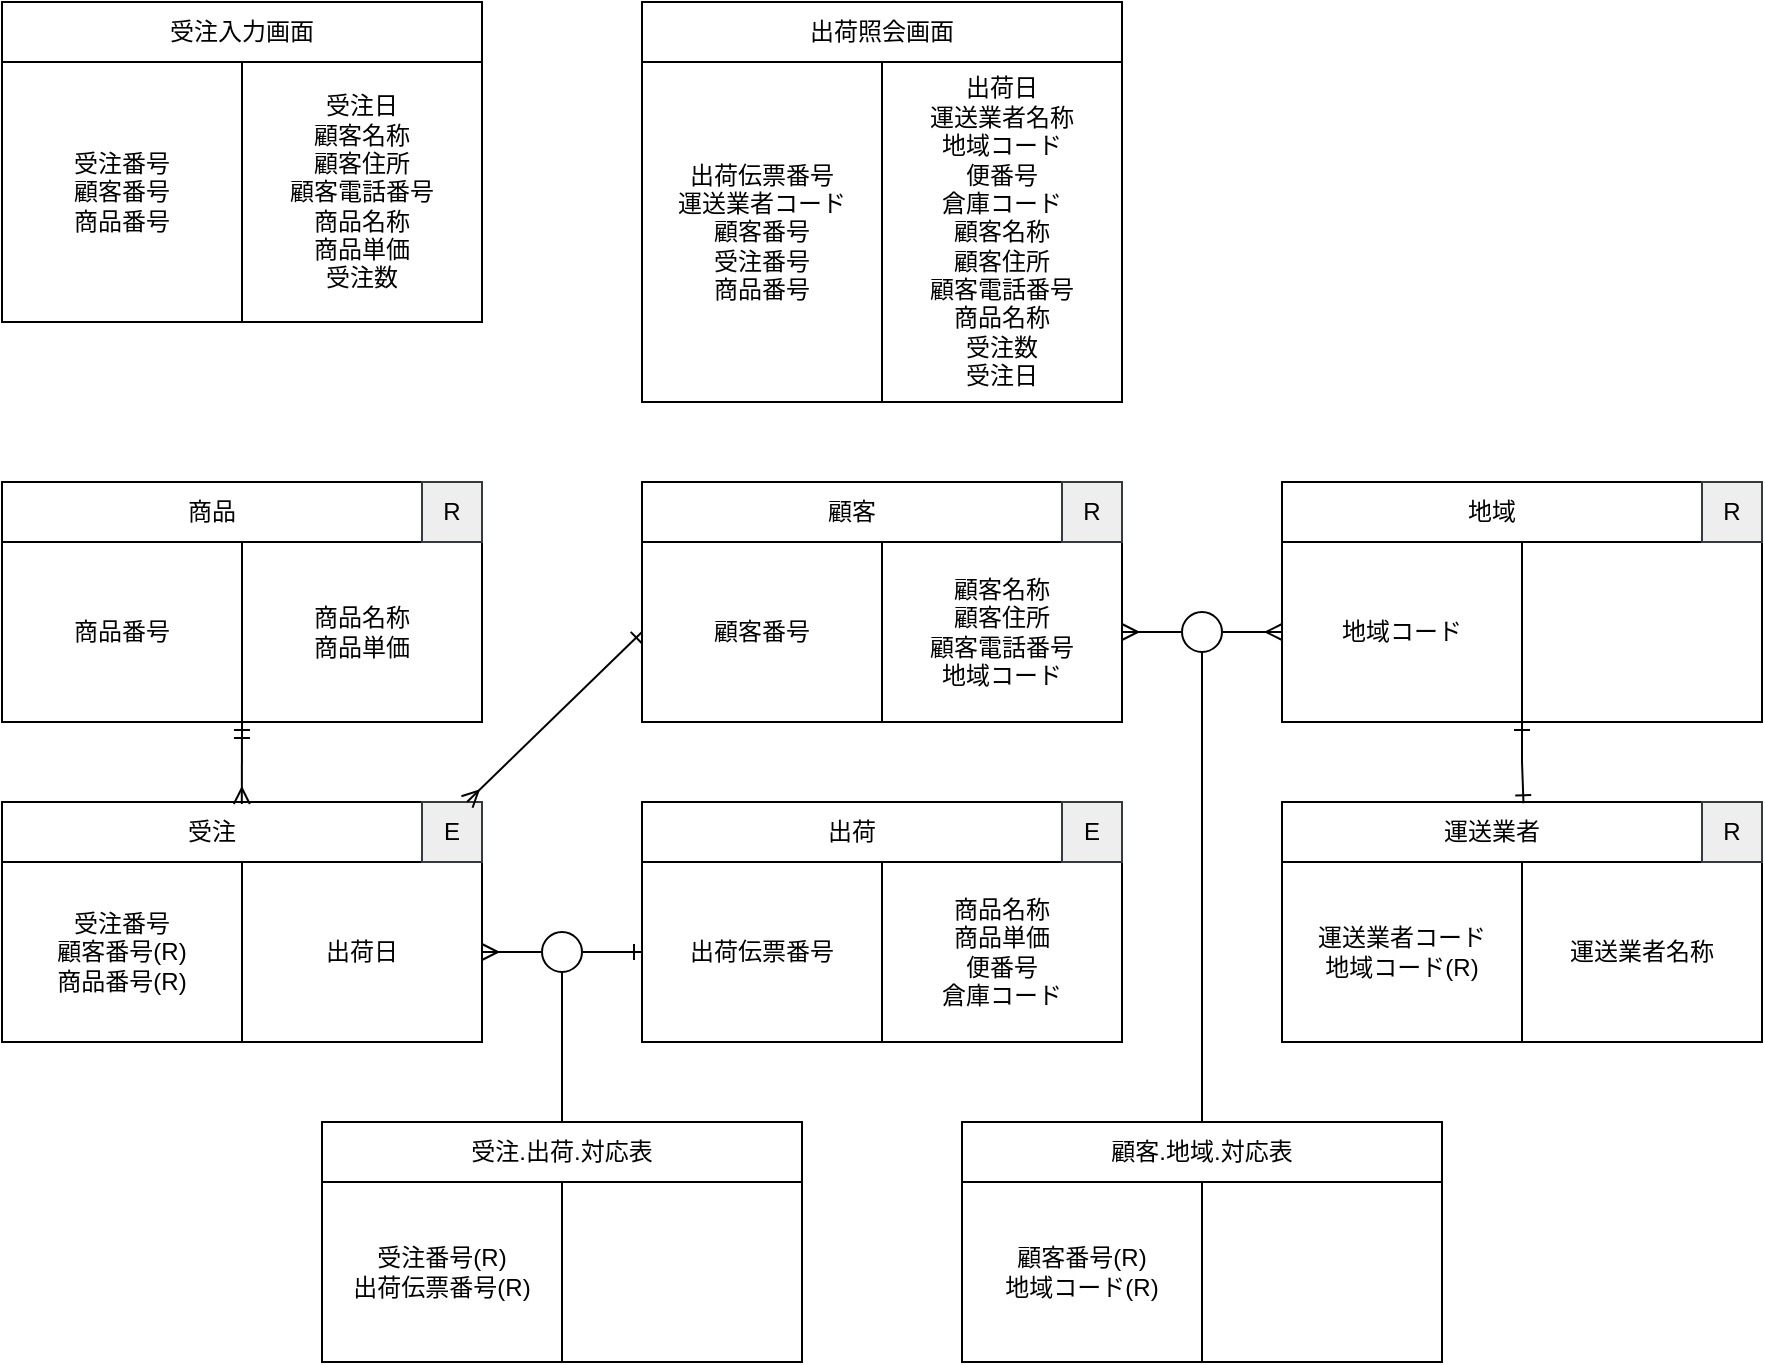 <mxfile version="26.2.14">
  <diagram name="ページ1" id="cwWWdA-kx0smR2thaBZO">
    <mxGraphModel dx="778" dy="468" grid="1" gridSize="10" guides="1" tooltips="1" connect="1" arrows="1" fold="1" page="1" pageScale="1" pageWidth="827" pageHeight="1169" math="0" shadow="0">
      <root>
        <mxCell id="0" />
        <mxCell id="1" parent="0" />
        <mxCell id="9-JHhwB_MmcURfHt1Rso-1" value="" style="group" parent="1" vertex="1" connectable="0">
          <mxGeometry x="160" y="40" width="240" height="170" as="geometry" />
        </mxCell>
        <mxCell id="9-JHhwB_MmcURfHt1Rso-2" value="" style="rounded=0;whiteSpace=wrap;html=1;" parent="9-JHhwB_MmcURfHt1Rso-1" vertex="1">
          <mxGeometry width="240" height="120" as="geometry" />
        </mxCell>
        <mxCell id="9-JHhwB_MmcURfHt1Rso-3" value="受注入力画面" style="rounded=0;whiteSpace=wrap;html=1;" parent="9-JHhwB_MmcURfHt1Rso-1" vertex="1">
          <mxGeometry width="240" height="30" as="geometry" />
        </mxCell>
        <mxCell id="9-JHhwB_MmcURfHt1Rso-4" value="受注番号&lt;div&gt;顧客番号&lt;/div&gt;&lt;div&gt;商品番号&lt;/div&gt;" style="rounded=0;whiteSpace=wrap;html=1;" parent="9-JHhwB_MmcURfHt1Rso-1" vertex="1">
          <mxGeometry y="30" width="120" height="130" as="geometry" />
        </mxCell>
        <mxCell id="9-JHhwB_MmcURfHt1Rso-5" value="受注日&lt;div&gt;顧客名称&lt;/div&gt;&lt;div&gt;顧客住所&lt;/div&gt;&lt;div&gt;顧客電話番号&lt;/div&gt;&lt;div&gt;商品名称&lt;/div&gt;&lt;div&gt;商品単価&lt;/div&gt;&lt;div&gt;受注数&lt;/div&gt;" style="rounded=0;whiteSpace=wrap;html=1;" parent="9-JHhwB_MmcURfHt1Rso-1" vertex="1">
          <mxGeometry x="120" y="30" width="120" height="130" as="geometry" />
        </mxCell>
        <mxCell id="9-JHhwB_MmcURfHt1Rso-6" value="" style="group" parent="1" vertex="1" connectable="0">
          <mxGeometry x="480" y="40" width="240" height="200" as="geometry" />
        </mxCell>
        <mxCell id="9-JHhwB_MmcURfHt1Rso-7" value="" style="rounded=0;whiteSpace=wrap;html=1;" parent="9-JHhwB_MmcURfHt1Rso-6" vertex="1">
          <mxGeometry width="240" height="120" as="geometry" />
        </mxCell>
        <mxCell id="9-JHhwB_MmcURfHt1Rso-8" value="出荷照会画面" style="rounded=0;whiteSpace=wrap;html=1;" parent="9-JHhwB_MmcURfHt1Rso-6" vertex="1">
          <mxGeometry width="240" height="30" as="geometry" />
        </mxCell>
        <mxCell id="9-JHhwB_MmcURfHt1Rso-9" value="出荷伝票番号&lt;div&gt;運送業者コード&lt;/div&gt;&lt;div&gt;顧客番号&lt;/div&gt;&lt;div&gt;受注番号&lt;/div&gt;&lt;div&gt;商品番号&lt;/div&gt;" style="rounded=0;whiteSpace=wrap;html=1;" parent="9-JHhwB_MmcURfHt1Rso-6" vertex="1">
          <mxGeometry y="30" width="120" height="170" as="geometry" />
        </mxCell>
        <mxCell id="9-JHhwB_MmcURfHt1Rso-10" value="出荷日&lt;div&gt;運送業者名称&lt;/div&gt;&lt;div&gt;地域コード&lt;/div&gt;&lt;div&gt;便番号&lt;/div&gt;&lt;div&gt;倉庫コード&lt;/div&gt;&lt;div&gt;顧客名称&lt;/div&gt;&lt;div&gt;顧客住所&lt;/div&gt;&lt;div&gt;顧客電話番号&lt;/div&gt;&lt;div&gt;商品名称&lt;/div&gt;&lt;div&gt;受注数&lt;/div&gt;&lt;div&gt;受注日&lt;/div&gt;" style="rounded=0;whiteSpace=wrap;html=1;" parent="9-JHhwB_MmcURfHt1Rso-6" vertex="1">
          <mxGeometry x="120" y="30" width="120" height="170" as="geometry" />
        </mxCell>
        <mxCell id="9-JHhwB_MmcURfHt1Rso-44" value="" style="group" parent="1" vertex="1" connectable="0">
          <mxGeometry x="160" y="280" width="240" height="120" as="geometry" />
        </mxCell>
        <mxCell id="9-JHhwB_MmcURfHt1Rso-17" value="" style="rounded=0;whiteSpace=wrap;html=1;container=0;" parent="9-JHhwB_MmcURfHt1Rso-44" vertex="1">
          <mxGeometry width="240" height="120" as="geometry" />
        </mxCell>
        <mxCell id="9-JHhwB_MmcURfHt1Rso-18" value="商品" style="rounded=0;whiteSpace=wrap;html=1;container=0;" parent="9-JHhwB_MmcURfHt1Rso-44" vertex="1">
          <mxGeometry width="210" height="30" as="geometry" />
        </mxCell>
        <mxCell id="9-JHhwB_MmcURfHt1Rso-19" value="商品番号" style="rounded=0;whiteSpace=wrap;html=1;container=0;" parent="9-JHhwB_MmcURfHt1Rso-44" vertex="1">
          <mxGeometry y="30" width="120" height="90" as="geometry" />
        </mxCell>
        <mxCell id="9-JHhwB_MmcURfHt1Rso-20" value="商品名称&lt;div&gt;商品単価&lt;/div&gt;" style="rounded=0;whiteSpace=wrap;html=1;container=0;" parent="9-JHhwB_MmcURfHt1Rso-44" vertex="1">
          <mxGeometry x="120" y="30" width="120" height="90" as="geometry" />
        </mxCell>
        <mxCell id="9-JHhwB_MmcURfHt1Rso-42" value="R" style="rounded=0;whiteSpace=wrap;html=1;fillColor=#eeeeee;strokeColor=#36393d;container=0;" parent="9-JHhwB_MmcURfHt1Rso-44" vertex="1">
          <mxGeometry x="210" width="30" height="30" as="geometry" />
        </mxCell>
        <mxCell id="9-JHhwB_MmcURfHt1Rso-45" value="" style="group" parent="1" vertex="1" connectable="0">
          <mxGeometry x="480" y="280" width="240" height="120" as="geometry" />
        </mxCell>
        <mxCell id="9-JHhwB_MmcURfHt1Rso-46" value="" style="rounded=0;whiteSpace=wrap;html=1;container=0;" parent="9-JHhwB_MmcURfHt1Rso-45" vertex="1">
          <mxGeometry width="240" height="120" as="geometry" />
        </mxCell>
        <mxCell id="9-JHhwB_MmcURfHt1Rso-47" value="顧客" style="rounded=0;whiteSpace=wrap;html=1;container=0;" parent="9-JHhwB_MmcURfHt1Rso-45" vertex="1">
          <mxGeometry width="210" height="30" as="geometry" />
        </mxCell>
        <mxCell id="9-JHhwB_MmcURfHt1Rso-48" value="顧客番号" style="rounded=0;whiteSpace=wrap;html=1;container=0;" parent="9-JHhwB_MmcURfHt1Rso-45" vertex="1">
          <mxGeometry y="30" width="120" height="90" as="geometry" />
        </mxCell>
        <mxCell id="9-JHhwB_MmcURfHt1Rso-49" value="顧客名称&lt;div&gt;顧客住所&lt;/div&gt;&lt;div&gt;顧客電話番号&lt;/div&gt;&lt;div&gt;地域コード&lt;/div&gt;" style="rounded=0;whiteSpace=wrap;html=1;container=0;" parent="9-JHhwB_MmcURfHt1Rso-45" vertex="1">
          <mxGeometry x="120" y="30" width="120" height="90" as="geometry" />
        </mxCell>
        <mxCell id="9-JHhwB_MmcURfHt1Rso-50" value="R" style="rounded=0;whiteSpace=wrap;html=1;fillColor=#eeeeee;strokeColor=#36393d;container=0;" parent="9-JHhwB_MmcURfHt1Rso-45" vertex="1">
          <mxGeometry x="210" width="30" height="30" as="geometry" />
        </mxCell>
        <mxCell id="9-JHhwB_MmcURfHt1Rso-51" value="" style="group" parent="1" vertex="1" connectable="0">
          <mxGeometry x="160" y="440" width="400" height="280" as="geometry" />
        </mxCell>
        <mxCell id="9-JHhwB_MmcURfHt1Rso-52" value="" style="rounded=0;whiteSpace=wrap;html=1;container=0;" parent="9-JHhwB_MmcURfHt1Rso-51" vertex="1">
          <mxGeometry width="240" height="120" as="geometry" />
        </mxCell>
        <mxCell id="9-JHhwB_MmcURfHt1Rso-53" value="受注" style="rounded=0;whiteSpace=wrap;html=1;container=0;" parent="9-JHhwB_MmcURfHt1Rso-51" vertex="1">
          <mxGeometry width="210" height="30" as="geometry" />
        </mxCell>
        <mxCell id="9-JHhwB_MmcURfHt1Rso-54" value="受注番号&lt;div&gt;顧客番号(R)&lt;/div&gt;&lt;div&gt;商品番号(R)&lt;/div&gt;" style="rounded=0;whiteSpace=wrap;html=1;container=0;" parent="9-JHhwB_MmcURfHt1Rso-51" vertex="1">
          <mxGeometry y="30" width="120" height="90" as="geometry" />
        </mxCell>
        <mxCell id="9-JHhwB_MmcURfHt1Rso-55" value="出荷日" style="rounded=0;whiteSpace=wrap;html=1;container=0;" parent="9-JHhwB_MmcURfHt1Rso-51" vertex="1">
          <mxGeometry x="120" y="30" width="120" height="90" as="geometry" />
        </mxCell>
        <mxCell id="9-JHhwB_MmcURfHt1Rso-56" value="E" style="rounded=0;whiteSpace=wrap;html=1;fillColor=#eeeeee;strokeColor=#36393d;container=0;" parent="9-JHhwB_MmcURfHt1Rso-51" vertex="1">
          <mxGeometry x="210" width="30" height="30" as="geometry" />
        </mxCell>
        <mxCell id="9-JHhwB_MmcURfHt1Rso-63" value="" style="group" parent="9-JHhwB_MmcURfHt1Rso-51" vertex="1" connectable="0">
          <mxGeometry x="160" y="160" width="240" height="120" as="geometry" />
        </mxCell>
        <mxCell id="9-JHhwB_MmcURfHt1Rso-64" value="" style="rounded=0;whiteSpace=wrap;html=1;container=0;" parent="9-JHhwB_MmcURfHt1Rso-63" vertex="1">
          <mxGeometry width="240" height="120" as="geometry" />
        </mxCell>
        <mxCell id="9-JHhwB_MmcURfHt1Rso-65" value="受注.出荷.対応表" style="rounded=0;whiteSpace=wrap;html=1;container=0;" parent="9-JHhwB_MmcURfHt1Rso-63" vertex="1">
          <mxGeometry width="240" height="30" as="geometry" />
        </mxCell>
        <mxCell id="9-JHhwB_MmcURfHt1Rso-66" value="受注番号(R)&lt;div&gt;出荷伝票番号(R)&lt;/div&gt;" style="rounded=0;whiteSpace=wrap;html=1;container=0;" parent="9-JHhwB_MmcURfHt1Rso-63" vertex="1">
          <mxGeometry y="30" width="120" height="90" as="geometry" />
        </mxCell>
        <mxCell id="9-JHhwB_MmcURfHt1Rso-67" value="" style="rounded=0;whiteSpace=wrap;html=1;container=0;" parent="9-JHhwB_MmcURfHt1Rso-63" vertex="1">
          <mxGeometry x="120" y="30" width="120" height="90" as="geometry" />
        </mxCell>
        <mxCell id="9-JHhwB_MmcURfHt1Rso-73" value="" style="ellipse;whiteSpace=wrap;html=1;aspect=fixed;" parent="9-JHhwB_MmcURfHt1Rso-51" vertex="1">
          <mxGeometry x="270" y="65" width="20" height="20" as="geometry" />
        </mxCell>
        <mxCell id="9-JHhwB_MmcURfHt1Rso-76" style="edgeStyle=orthogonalEdgeStyle;rounded=0;orthogonalLoop=1;jettySize=auto;html=1;exitX=0.5;exitY=0;exitDx=0;exitDy=0;entryX=0.5;entryY=1;entryDx=0;entryDy=0;endArrow=none;startFill=0;" parent="9-JHhwB_MmcURfHt1Rso-51" source="9-JHhwB_MmcURfHt1Rso-65" target="9-JHhwB_MmcURfHt1Rso-73" edge="1">
          <mxGeometry relative="1" as="geometry" />
        </mxCell>
        <mxCell id="Wg6qEC37amY_RTJn2EIm-15" style="edgeStyle=orthogonalEdgeStyle;rounded=0;orthogonalLoop=1;jettySize=auto;html=1;exitX=1;exitY=0.5;exitDx=0;exitDy=0;entryX=0;entryY=0.5;entryDx=0;entryDy=0;endArrow=none;startFill=0;startArrow=ERmany;" edge="1" parent="9-JHhwB_MmcURfHt1Rso-51" source="9-JHhwB_MmcURfHt1Rso-55" target="9-JHhwB_MmcURfHt1Rso-73">
          <mxGeometry relative="1" as="geometry" />
        </mxCell>
        <mxCell id="9-JHhwB_MmcURfHt1Rso-79" style="rounded=0;orthogonalLoop=1;jettySize=auto;html=1;entryX=1;entryY=1;entryDx=0;entryDy=0;exitX=0.571;exitY=0.033;exitDx=0;exitDy=0;exitPerimeter=0;endArrow=ERmandOne;endFill=0;startArrow=ERmany;startFill=0;" parent="1" source="9-JHhwB_MmcURfHt1Rso-53" target="9-JHhwB_MmcURfHt1Rso-19" edge="1">
          <mxGeometry relative="1" as="geometry">
            <mxPoint x="280" y="440" as="sourcePoint" />
          </mxGeometry>
        </mxCell>
        <mxCell id="Wg6qEC37amY_RTJn2EIm-1" value="" style="group" vertex="1" connectable="0" parent="1">
          <mxGeometry x="480" y="440" width="240" height="120" as="geometry" />
        </mxCell>
        <mxCell id="Wg6qEC37amY_RTJn2EIm-2" value="" style="rounded=0;whiteSpace=wrap;html=1;container=0;" vertex="1" parent="Wg6qEC37amY_RTJn2EIm-1">
          <mxGeometry width="240" height="120" as="geometry" />
        </mxCell>
        <mxCell id="Wg6qEC37amY_RTJn2EIm-3" value="出荷" style="rounded=0;whiteSpace=wrap;html=1;container=0;" vertex="1" parent="Wg6qEC37amY_RTJn2EIm-1">
          <mxGeometry width="210" height="30" as="geometry" />
        </mxCell>
        <mxCell id="Wg6qEC37amY_RTJn2EIm-4" value="出荷伝票番号" style="rounded=0;whiteSpace=wrap;html=1;container=0;" vertex="1" parent="Wg6qEC37amY_RTJn2EIm-1">
          <mxGeometry y="30" width="120" height="90" as="geometry" />
        </mxCell>
        <mxCell id="Wg6qEC37amY_RTJn2EIm-5" value="商品名称&lt;div&gt;商品単価&lt;/div&gt;&lt;div&gt;便番号&lt;/div&gt;&lt;div&gt;倉庫コード&lt;/div&gt;" style="rounded=0;whiteSpace=wrap;html=1;container=0;" vertex="1" parent="Wg6qEC37amY_RTJn2EIm-1">
          <mxGeometry x="120" y="30" width="120" height="90" as="geometry" />
        </mxCell>
        <mxCell id="Wg6qEC37amY_RTJn2EIm-6" value="E" style="rounded=0;whiteSpace=wrap;html=1;fillColor=#eeeeee;strokeColor=#36393d;container=0;" vertex="1" parent="Wg6qEC37amY_RTJn2EIm-1">
          <mxGeometry x="210" width="30" height="30" as="geometry" />
        </mxCell>
        <mxCell id="Wg6qEC37amY_RTJn2EIm-7" value="" style="group" vertex="1" connectable="0" parent="1">
          <mxGeometry x="800" y="440" width="240" height="120" as="geometry" />
        </mxCell>
        <mxCell id="Wg6qEC37amY_RTJn2EIm-8" value="" style="rounded=0;whiteSpace=wrap;html=1;container=0;" vertex="1" parent="Wg6qEC37amY_RTJn2EIm-7">
          <mxGeometry width="240" height="120" as="geometry" />
        </mxCell>
        <mxCell id="Wg6qEC37amY_RTJn2EIm-9" value="運送業者" style="rounded=0;whiteSpace=wrap;html=1;container=0;" vertex="1" parent="Wg6qEC37amY_RTJn2EIm-7">
          <mxGeometry width="210" height="30" as="geometry" />
        </mxCell>
        <mxCell id="Wg6qEC37amY_RTJn2EIm-10" value="運送業者コード&lt;div&gt;地域コード(R)&lt;/div&gt;" style="rounded=0;whiteSpace=wrap;html=1;container=0;" vertex="1" parent="Wg6qEC37amY_RTJn2EIm-7">
          <mxGeometry y="30" width="120" height="90" as="geometry" />
        </mxCell>
        <mxCell id="Wg6qEC37amY_RTJn2EIm-11" value="運送業者名称" style="rounded=0;whiteSpace=wrap;html=1;container=0;" vertex="1" parent="Wg6qEC37amY_RTJn2EIm-7">
          <mxGeometry x="120" y="30" width="120" height="90" as="geometry" />
        </mxCell>
        <mxCell id="Wg6qEC37amY_RTJn2EIm-12" value="R" style="rounded=0;whiteSpace=wrap;html=1;fillColor=#eeeeee;strokeColor=#36393d;container=0;" vertex="1" parent="Wg6qEC37amY_RTJn2EIm-7">
          <mxGeometry x="210" width="30" height="30" as="geometry" />
        </mxCell>
        <mxCell id="Wg6qEC37amY_RTJn2EIm-13" style="rounded=0;orthogonalLoop=1;jettySize=auto;html=1;exitX=0;exitY=0.5;exitDx=0;exitDy=0;entryX=0.75;entryY=0;entryDx=0;entryDy=0;startArrow=ERone;startFill=0;endArrow=ERmany;endFill=0;" edge="1" parent="1" source="9-JHhwB_MmcURfHt1Rso-48" target="9-JHhwB_MmcURfHt1Rso-56">
          <mxGeometry relative="1" as="geometry" />
        </mxCell>
        <mxCell id="Wg6qEC37amY_RTJn2EIm-16" style="edgeStyle=orthogonalEdgeStyle;rounded=0;orthogonalLoop=1;jettySize=auto;html=1;exitX=0;exitY=0.5;exitDx=0;exitDy=0;entryX=1;entryY=0.5;entryDx=0;entryDy=0;startArrow=ERone;startFill=0;endArrow=none;" edge="1" parent="1" source="Wg6qEC37amY_RTJn2EIm-4" target="9-JHhwB_MmcURfHt1Rso-73">
          <mxGeometry relative="1" as="geometry" />
        </mxCell>
        <mxCell id="Wg6qEC37amY_RTJn2EIm-17" value="" style="group" vertex="1" connectable="0" parent="1">
          <mxGeometry x="800" y="280" width="240" height="120" as="geometry" />
        </mxCell>
        <mxCell id="Wg6qEC37amY_RTJn2EIm-18" value="" style="rounded=0;whiteSpace=wrap;html=1;container=0;" vertex="1" parent="Wg6qEC37amY_RTJn2EIm-17">
          <mxGeometry width="240" height="120" as="geometry" />
        </mxCell>
        <mxCell id="Wg6qEC37amY_RTJn2EIm-19" value="地域" style="rounded=0;whiteSpace=wrap;html=1;container=0;" vertex="1" parent="Wg6qEC37amY_RTJn2EIm-17">
          <mxGeometry width="210" height="30" as="geometry" />
        </mxCell>
        <mxCell id="Wg6qEC37amY_RTJn2EIm-20" value="地域コード" style="rounded=0;whiteSpace=wrap;html=1;container=0;" vertex="1" parent="Wg6qEC37amY_RTJn2EIm-17">
          <mxGeometry y="30" width="120" height="90" as="geometry" />
        </mxCell>
        <mxCell id="Wg6qEC37amY_RTJn2EIm-21" value="" style="rounded=0;whiteSpace=wrap;html=1;container=0;" vertex="1" parent="Wg6qEC37amY_RTJn2EIm-17">
          <mxGeometry x="120" y="30" width="120" height="90" as="geometry" />
        </mxCell>
        <mxCell id="Wg6qEC37amY_RTJn2EIm-22" value="R" style="rounded=0;whiteSpace=wrap;html=1;fillColor=#eeeeee;strokeColor=#36393d;container=0;" vertex="1" parent="Wg6qEC37amY_RTJn2EIm-17">
          <mxGeometry x="210" width="30" height="30" as="geometry" />
        </mxCell>
        <mxCell id="Wg6qEC37amY_RTJn2EIm-23" style="edgeStyle=orthogonalEdgeStyle;rounded=0;orthogonalLoop=1;jettySize=auto;html=1;exitX=0;exitY=1;exitDx=0;exitDy=0;entryX=0.575;entryY=0.022;entryDx=0;entryDy=0;entryPerimeter=0;startArrow=ERone;startFill=0;endArrow=ERone;endFill=0;" edge="1" parent="1" source="Wg6qEC37amY_RTJn2EIm-21" target="Wg6qEC37amY_RTJn2EIm-9">
          <mxGeometry relative="1" as="geometry" />
        </mxCell>
        <mxCell id="Wg6qEC37amY_RTJn2EIm-26" value="" style="ellipse;whiteSpace=wrap;html=1;aspect=fixed;" vertex="1" parent="1">
          <mxGeometry x="750" y="345" width="20" height="20" as="geometry" />
        </mxCell>
        <mxCell id="Wg6qEC37amY_RTJn2EIm-32" value="" style="group" vertex="1" connectable="0" parent="1">
          <mxGeometry x="640" y="600" width="240" height="120" as="geometry" />
        </mxCell>
        <mxCell id="Wg6qEC37amY_RTJn2EIm-33" value="" style="rounded=0;whiteSpace=wrap;html=1;container=0;" vertex="1" parent="Wg6qEC37amY_RTJn2EIm-32">
          <mxGeometry width="240" height="120" as="geometry" />
        </mxCell>
        <mxCell id="Wg6qEC37amY_RTJn2EIm-34" value="顧客.地域.対応表" style="rounded=0;whiteSpace=wrap;html=1;container=0;" vertex="1" parent="Wg6qEC37amY_RTJn2EIm-32">
          <mxGeometry width="240" height="30" as="geometry" />
        </mxCell>
        <mxCell id="Wg6qEC37amY_RTJn2EIm-35" value="顧客番号(R)&lt;div&gt;地域コード(R)&lt;/div&gt;" style="rounded=0;whiteSpace=wrap;html=1;container=0;" vertex="1" parent="Wg6qEC37amY_RTJn2EIm-32">
          <mxGeometry y="30" width="120" height="90" as="geometry" />
        </mxCell>
        <mxCell id="Wg6qEC37amY_RTJn2EIm-36" value="" style="rounded=0;whiteSpace=wrap;html=1;container=0;" vertex="1" parent="Wg6qEC37amY_RTJn2EIm-32">
          <mxGeometry x="120" y="30" width="120" height="90" as="geometry" />
        </mxCell>
        <mxCell id="Wg6qEC37amY_RTJn2EIm-37" style="edgeStyle=orthogonalEdgeStyle;rounded=0;orthogonalLoop=1;jettySize=auto;html=1;exitX=0.5;exitY=0;exitDx=0;exitDy=0;entryX=0.5;entryY=1;entryDx=0;entryDy=0;endArrow=none;startFill=0;" edge="1" parent="1" source="Wg6qEC37amY_RTJn2EIm-34" target="Wg6qEC37amY_RTJn2EIm-26">
          <mxGeometry relative="1" as="geometry" />
        </mxCell>
        <mxCell id="Wg6qEC37amY_RTJn2EIm-38" style="rounded=0;orthogonalLoop=1;jettySize=auto;html=1;exitX=1;exitY=0.5;exitDx=0;exitDy=0;entryX=0;entryY=0.5;entryDx=0;entryDy=0;startArrow=ERmany;startFill=0;endArrow=none;" edge="1" parent="1" source="9-JHhwB_MmcURfHt1Rso-49" target="Wg6qEC37amY_RTJn2EIm-26">
          <mxGeometry relative="1" as="geometry" />
        </mxCell>
        <mxCell id="Wg6qEC37amY_RTJn2EIm-39" style="rounded=0;orthogonalLoop=1;jettySize=auto;html=1;exitX=0;exitY=0.5;exitDx=0;exitDy=0;entryX=1;entryY=0.5;entryDx=0;entryDy=0;endArrow=none;startFill=0;startArrow=ERmany;" edge="1" parent="1" source="Wg6qEC37amY_RTJn2EIm-20" target="Wg6qEC37amY_RTJn2EIm-26">
          <mxGeometry relative="1" as="geometry" />
        </mxCell>
      </root>
    </mxGraphModel>
  </diagram>
</mxfile>

